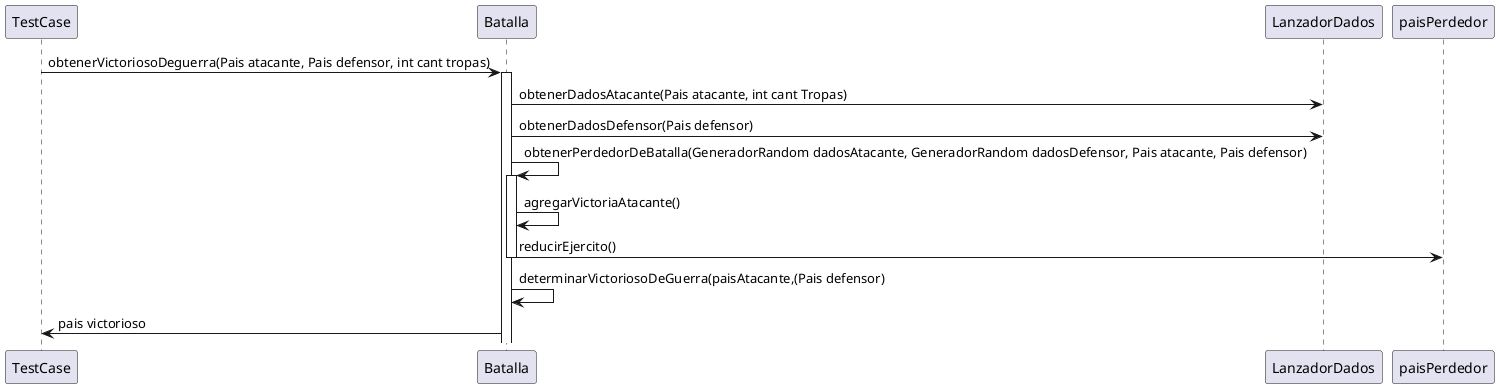 @startuml
TestCase->Batalla: obtenerVictoriosoDeguerra(Pais atacante, Pais defensor, int cant tropas)
activate Batalla
Batalla -> LanzadorDados: obtenerDadosAtacante(Pais atacante, int cant Tropas)
Batalla -> LanzadorDados: obtenerDadosDefensor(Pais defensor)

Batalla -> Batalla: obtenerPerdedorDeBatalla(GeneradorRandom dadosAtacante, GeneradorRandom dadosDefensor, Pais atacante, Pais defensor)
activate Batalla
Batalla -> Batalla: agregarVictoriaAtacante()
Batalla-> paisPerdedor: reducirEjercito()
deactivate Batalla
Batalla->Batalla: determinarVictoriosoDeGuerra(paisAtacante,(Pais defensor)
Batalla->TestCase: pais victorioso
@enduml
